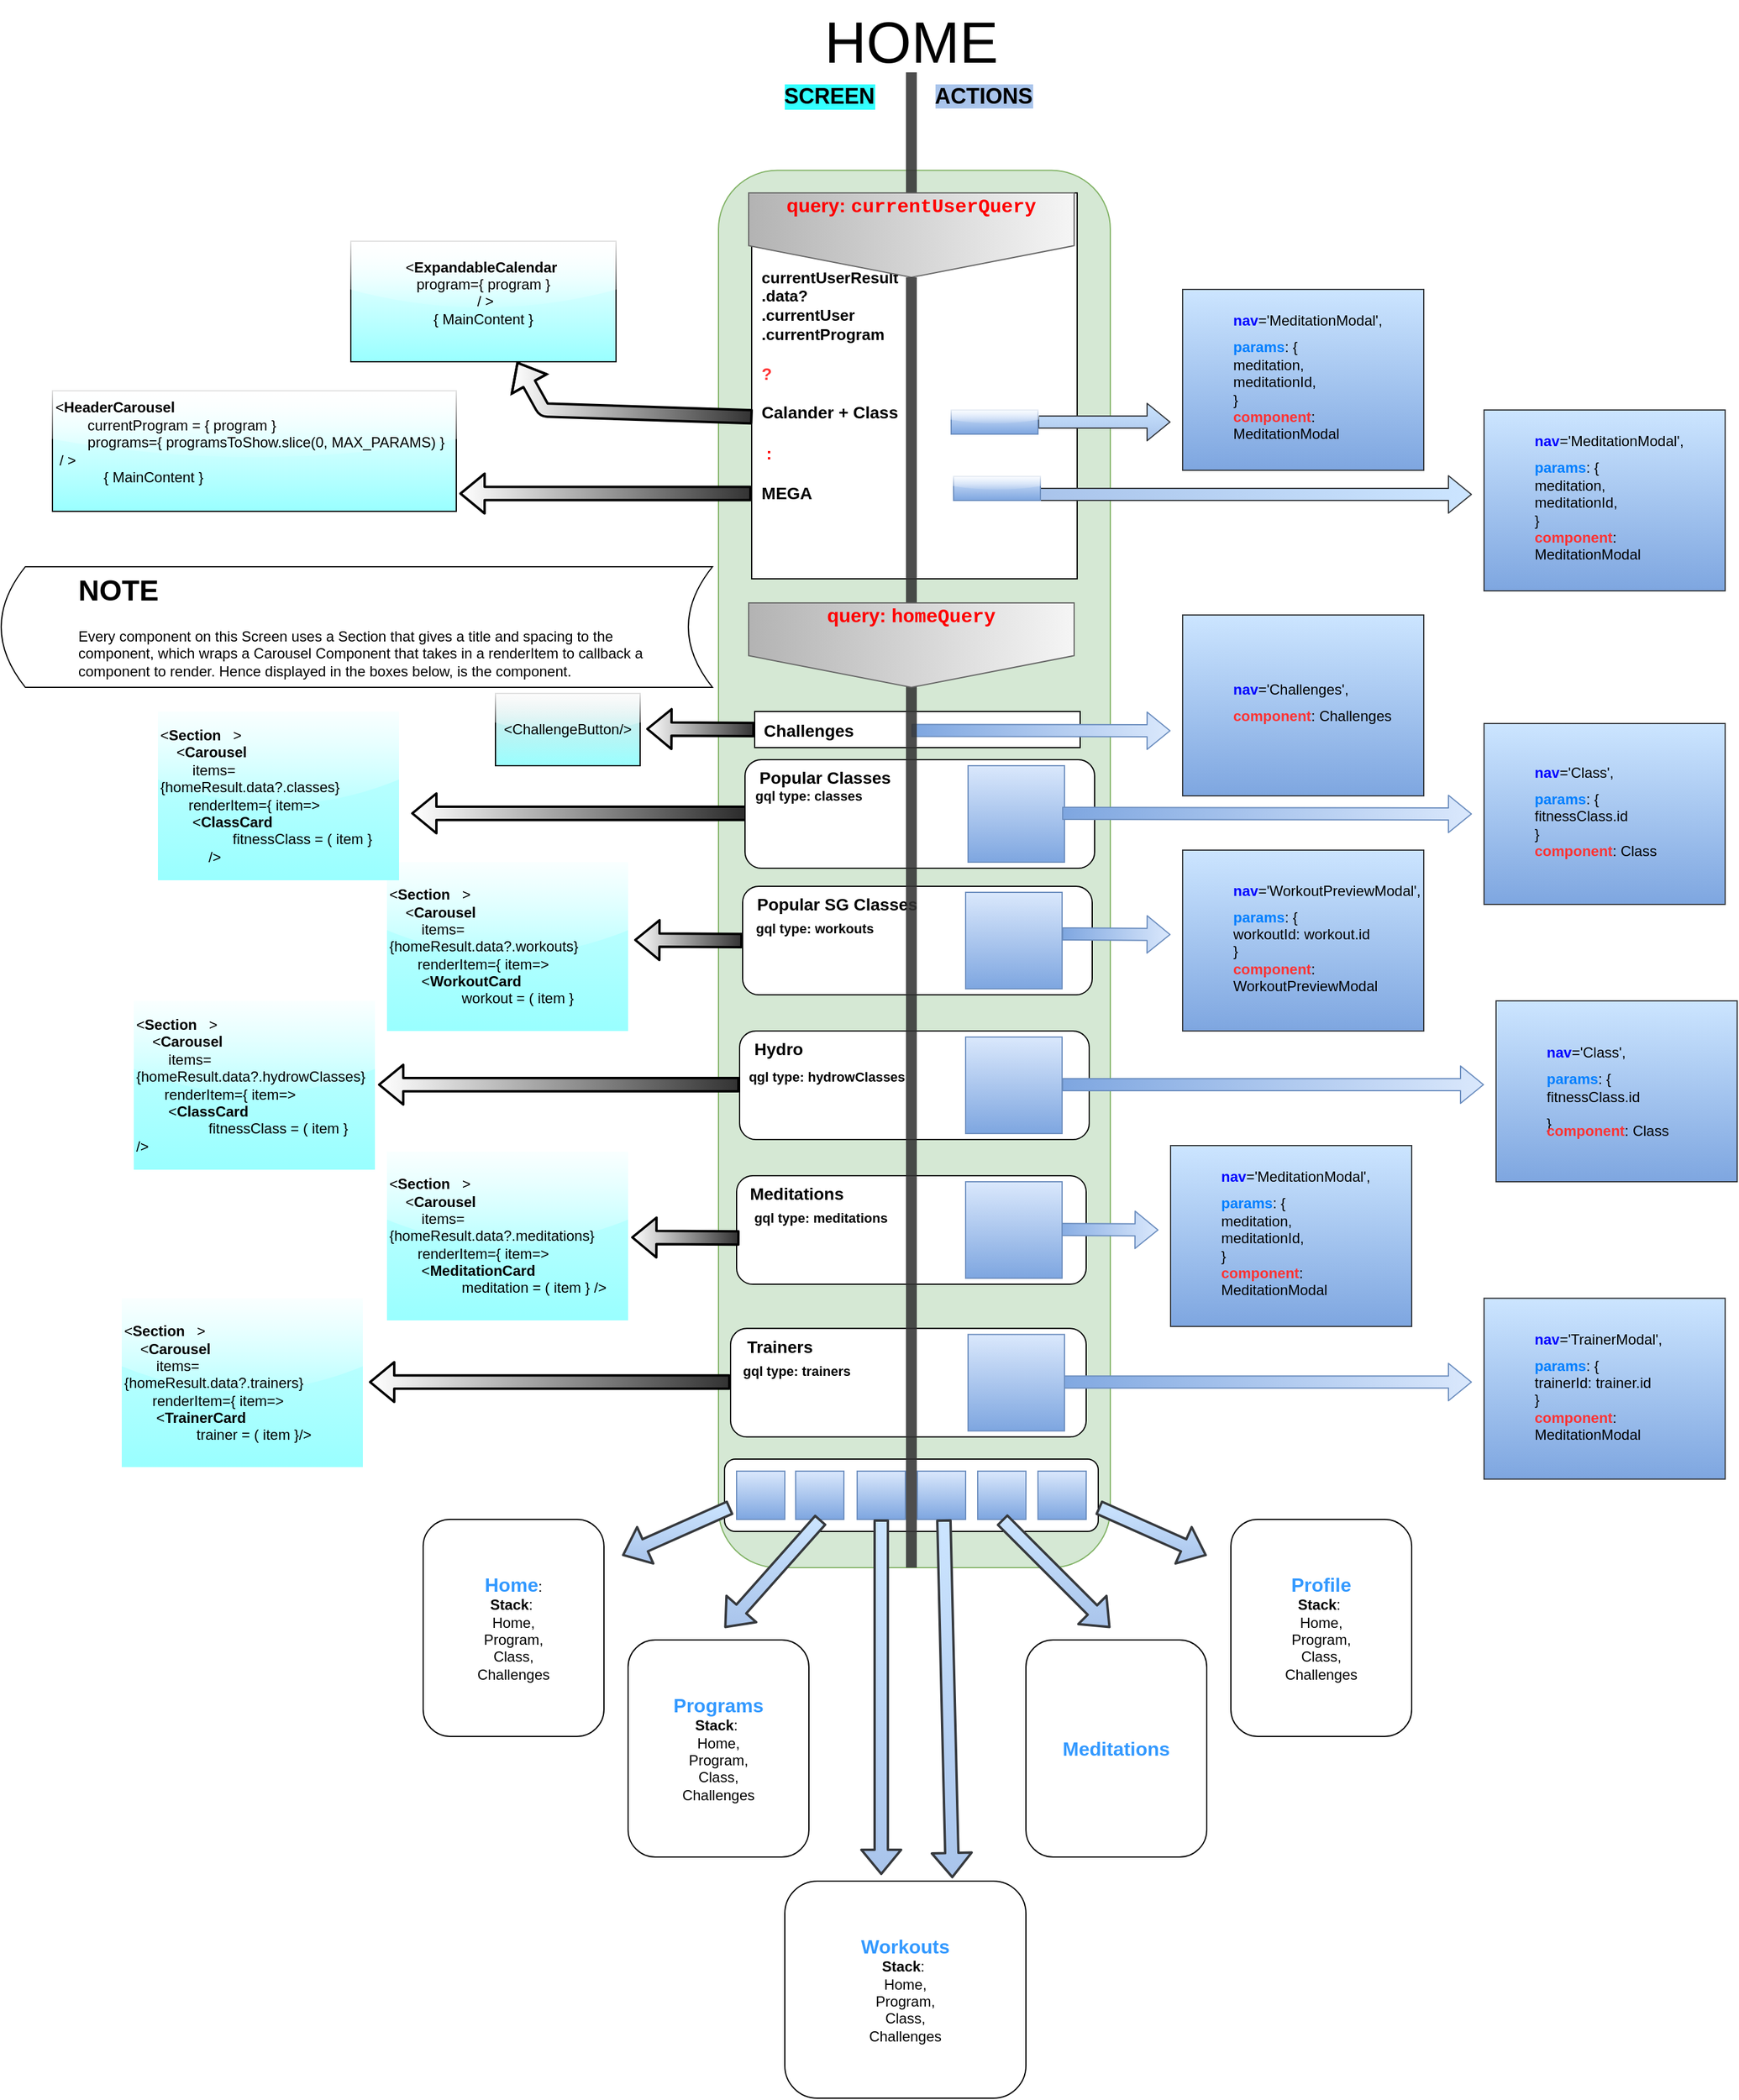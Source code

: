 <mxfile version="14.2.7" type="github">
  <diagram name="Home" id="efa7a0a1-bf9b-a30e-e6df-94a7791c09e9">
    <mxGraphModel dx="846" dy="2104" grid="1" gridSize="10" guides="1" tooltips="1" connect="1" arrows="1" fold="1" page="1" pageScale="1" pageWidth="826" pageHeight="1169" background="#ffffff" math="0" shadow="0">
      <root>
        <mxCell id="0" />
        <mxCell id="1" parent="0" />
        <mxCell id="q_NAWSHO8Kiw4g9SQnGk-114" value="" style="rounded=1;whiteSpace=wrap;html=1;rotation=90;fillColor=#d5e8d4;strokeColor=#82b366;" vertex="1" parent="1">
          <mxGeometry x="678.13" y="-461.87" width="1158.75" height="325" as="geometry" />
        </mxCell>
        <mxCell id="q_NAWSHO8Kiw4g9SQnGk-117" value="" style="rounded=0;whiteSpace=wrap;html=1;" vertex="1" parent="1">
          <mxGeometry x="1125" y="-430" width="270" height="30" as="geometry" />
        </mxCell>
        <mxCell id="q_NAWSHO8Kiw4g9SQnGk-118" value="" style="rounded=1;whiteSpace=wrap;html=1;" vertex="1" parent="1">
          <mxGeometry x="1115" y="-285" width="290" height="90" as="geometry" />
        </mxCell>
        <mxCell id="q_NAWSHO8Kiw4g9SQnGk-119" value="" style="rounded=1;whiteSpace=wrap;html=1;" vertex="1" parent="1">
          <mxGeometry x="1302" y="-570" width="80" height="30" as="geometry" />
        </mxCell>
        <mxCell id="q_NAWSHO8Kiw4g9SQnGk-120" value="" style="rounded=1;whiteSpace=wrap;html=1;" vertex="1" parent="1">
          <mxGeometry x="1112.5" y="-165" width="290" height="90" as="geometry" />
        </mxCell>
        <mxCell id="q_NAWSHO8Kiw4g9SQnGk-121" value="" style="whiteSpace=wrap;html=1;aspect=fixed;gradientColor=#7ea6e0;fillColor=#dae8fc;strokeColor=#6c8ebf;" vertex="1" parent="1">
          <mxGeometry x="1300" y="-280" width="80" height="80" as="geometry" />
        </mxCell>
        <mxCell id="q_NAWSHO8Kiw4g9SQnGk-122" value="" style="whiteSpace=wrap;html=1;aspect=fixed;gradientColor=#7ea6e0;fillColor=#dae8fc;strokeColor=#6c8ebf;" vertex="1" parent="1">
          <mxGeometry x="1300" y="-160" width="80" height="80" as="geometry" />
        </mxCell>
        <mxCell id="q_NAWSHO8Kiw4g9SQnGk-123" value="" style="shape=flexArrow;endArrow=classic;html=1;gradientColor=#7ea6e0;fillColor=#dae8fc;strokeColor=#6c8ebf;gradientDirection=west;" edge="1" parent="1">
          <mxGeometry width="50" height="50" relative="1" as="geometry">
            <mxPoint x="1380" y="-245.5" as="sourcePoint" />
            <mxPoint x="1470" y="-245" as="targetPoint" />
          </mxGeometry>
        </mxCell>
        <mxCell id="q_NAWSHO8Kiw4g9SQnGk-124" value="" style="shape=flexArrow;endArrow=classic;html=1;gradientColor=#7ea6e0;fillColor=#dae8fc;strokeColor=#6c8ebf;gradientDirection=west;" edge="1" parent="1">
          <mxGeometry width="50" height="50" relative="1" as="geometry">
            <mxPoint x="1380" y="-120.5" as="sourcePoint" />
            <mxPoint x="1730" y="-120.5" as="targetPoint" />
          </mxGeometry>
        </mxCell>
        <mxCell id="q_NAWSHO8Kiw4g9SQnGk-127" value="&lt;font style=&quot;font-size: 48px&quot;&gt;HOME&lt;/font&gt;" style="text;html=1;strokeColor=none;fillColor=none;align=center;verticalAlign=middle;whiteSpace=wrap;rounded=0;" vertex="1" parent="1">
          <mxGeometry x="1175" y="-1020" width="160" height="70" as="geometry" />
        </mxCell>
        <mxCell id="q_NAWSHO8Kiw4g9SQnGk-131" value="&lt;b&gt;&lt;font style=&quot;font-size: 18px ; background-color: rgb(169 , 196 , 235)&quot;&gt;ACTIONS&lt;/font&gt;&lt;/b&gt;" style="text;html=1;strokeColor=none;fillColor=none;align=center;verticalAlign=middle;whiteSpace=wrap;rounded=0;" vertex="1" parent="1">
          <mxGeometry x="1280" y="-960" width="70" height="40" as="geometry" />
        </mxCell>
        <mxCell id="q_NAWSHO8Kiw4g9SQnGk-132" value="&lt;b&gt;&lt;font style=&quot;font-size: 18px&quot;&gt;SCREEN&lt;/font&gt;&lt;/b&gt;" style="text;html=1;strokeColor=none;fillColor=none;align=center;verticalAlign=middle;whiteSpace=wrap;rounded=0;labelBackgroundColor=#33FFFF;" vertex="1" parent="1">
          <mxGeometry x="1157" y="-960" width="60" height="40" as="geometry" />
        </mxCell>
        <mxCell id="q_NAWSHO8Kiw4g9SQnGk-142" value="" style="shape=flexArrow;endArrow=classic;html=1;gradientColor=#7ea6e0;fillColor=#dae8fc;strokeColor=#6c8ebf;gradientDirection=west;" edge="1" parent="1">
          <mxGeometry width="50" height="50" relative="1" as="geometry">
            <mxPoint x="1255" y="-414.25" as="sourcePoint" />
            <mxPoint x="1470" y="-414" as="targetPoint" />
          </mxGeometry>
        </mxCell>
        <mxCell id="q_NAWSHO8Kiw4g9SQnGk-144" value="" style="rounded=1;whiteSpace=wrap;html=1;" vertex="1" parent="1">
          <mxGeometry x="1105" y="81.64" width="295" height="90" as="geometry" />
        </mxCell>
        <mxCell id="q_NAWSHO8Kiw4g9SQnGk-146" value="" style="shape=flexArrow;endArrow=classic;html=1;gradientColor=#7ea6e0;fillColor=#dae8fc;strokeColor=#6c8ebf;gradientDirection=west;" edge="1" parent="1">
          <mxGeometry width="50" height="50" relative="1" as="geometry">
            <mxPoint x="1370" y="126.14" as="sourcePoint" />
            <mxPoint x="1720" y="126.14" as="targetPoint" />
          </mxGeometry>
        </mxCell>
        <mxCell id="q_NAWSHO8Kiw4g9SQnGk-147" value="&lt;blockquote style=&quot;margin: 0 0 0 40px ; border: none ; padding: 0px&quot;&gt;&lt;p style=&quot;line-height: 50%&quot;&gt;&lt;b&gt;&lt;font color=&quot;#0000ff&quot;&gt;nav&lt;/font&gt;&lt;/b&gt;=&#39;MeditationModal&#39;,&amp;nbsp;&lt;/p&gt;&lt;div&gt;&lt;b&gt;&lt;font color=&quot;#007fff&quot;&gt;params&lt;/font&gt;&lt;/b&gt;&lt;span&gt;: {&amp;nbsp;&lt;/span&gt;&lt;/div&gt;&lt;div&gt;&lt;span&gt;meditation,&lt;/span&gt;&lt;/div&gt;meditationId,&lt;br&gt;}&lt;br&gt;&lt;font color=&quot;#ff3333&quot;&gt;&lt;b&gt;component&lt;/b&gt;&lt;/font&gt;: MeditationModal&lt;/blockquote&gt;&lt;p&gt;&lt;/p&gt;" style="text;html=1;strokeColor=#36393d;fillColor=#cce5ff;align=left;verticalAlign=middle;whiteSpace=wrap;rounded=1;gradientColor=#7EA6E0;perimeterSpacing=1;labelPadding=7;arcSize=0;" vertex="1" parent="1">
          <mxGeometry x="1470" y="-70" width="200" height="150" as="geometry" />
        </mxCell>
        <mxCell id="q_NAWSHO8Kiw4g9SQnGk-148" value="" style="rounded=1;whiteSpace=wrap;html=1;" vertex="1" parent="1">
          <mxGeometry x="1110" y="-45" width="290" height="90" as="geometry" />
        </mxCell>
        <mxCell id="q_NAWSHO8Kiw4g9SQnGk-150" value="" style="shape=flexArrow;endArrow=classic;html=1;gradientColor=#7ea6e0;fillColor=#dae8fc;strokeColor=#6c8ebf;gradientDirection=west;" edge="1" parent="1">
          <mxGeometry width="50" height="50" relative="1" as="geometry">
            <mxPoint x="1370" y="-0.5" as="sourcePoint" />
            <mxPoint x="1460" as="targetPoint" />
          </mxGeometry>
        </mxCell>
        <mxCell id="q_NAWSHO8Kiw4g9SQnGk-152" value="&lt;font style=&quot;font-size: 14px&quot;&gt;&lt;b&gt;Challenges&lt;/b&gt;&lt;/font&gt;" style="text;html=1;strokeColor=none;fillColor=none;align=center;verticalAlign=middle;whiteSpace=wrap;rounded=0;" vertex="1" parent="1">
          <mxGeometry x="1150" y="-423.75" width="40" height="20" as="geometry" />
        </mxCell>
        <mxCell id="q_NAWSHO8Kiw4g9SQnGk-153" value="&lt;span style=&quot;font-size: 14px&quot;&gt;&lt;b&gt;Popular SG Classes&lt;/b&gt;&lt;/span&gt;" style="text;html=1;strokeColor=none;fillColor=none;align=left;verticalAlign=middle;whiteSpace=wrap;rounded=0;" vertex="1" parent="1">
          <mxGeometry x="1125" y="-290" width="155" height="40" as="geometry" />
        </mxCell>
        <mxCell id="q_NAWSHO8Kiw4g9SQnGk-154" value="&lt;font style=&quot;font-size: 14px&quot;&gt;&lt;b&gt;Hydro&lt;/b&gt;&lt;/font&gt;" style="text;html=1;strokeColor=none;fillColor=none;align=center;verticalAlign=middle;whiteSpace=wrap;rounded=0;" vertex="1" parent="1">
          <mxGeometry x="1125" y="-160" width="40" height="20" as="geometry" />
        </mxCell>
        <mxCell id="q_NAWSHO8Kiw4g9SQnGk-155" value="&lt;font style=&quot;font-size: 14px&quot;&gt;&lt;b&gt;Meditations&lt;/b&gt;&lt;/font&gt;" style="text;html=1;strokeColor=none;fillColor=none;align=center;verticalAlign=middle;whiteSpace=wrap;rounded=0;" vertex="1" parent="1">
          <mxGeometry x="1140" y="-40" width="40" height="20" as="geometry" />
        </mxCell>
        <mxCell id="q_NAWSHO8Kiw4g9SQnGk-156" value="" style="shape=flexArrow;endArrow=classic;html=1;strokeWidth=2;gradientColor=#ffffff;gradientDirection=west;fillColor=#1A1A1A;" edge="1" parent="1">
          <mxGeometry width="50" height="50" relative="1" as="geometry">
            <mxPoint x="1140" y="-345.5" as="sourcePoint" />
            <mxPoint x="840" y="-345.5" as="targetPoint" />
          </mxGeometry>
        </mxCell>
        <mxCell id="q_NAWSHO8Kiw4g9SQnGk-158" value="" style="shape=flexArrow;endArrow=classic;html=1;strokeWidth=2;gradientColor=#ffffff;gradientDirection=west;fillColor=#333333;" edge="1" parent="1">
          <mxGeometry width="50" height="50" relative="1" as="geometry">
            <mxPoint x="1115" y="-240" as="sourcePoint" />
            <mxPoint x="1025" y="-240.5" as="targetPoint" />
          </mxGeometry>
        </mxCell>
        <mxCell id="q_NAWSHO8Kiw4g9SQnGk-160" value="" style="shape=flexArrow;endArrow=classic;html=1;strokeWidth=2;gradientColor=#ffffff;gradientDirection=west;fillColor=#333333;" edge="1" parent="1">
          <mxGeometry width="50" height="50" relative="1" as="geometry">
            <mxPoint x="1112.5" y="-120.5" as="sourcePoint" />
            <mxPoint x="812.5" y="-120.5" as="targetPoint" />
          </mxGeometry>
        </mxCell>
        <mxCell id="q_NAWSHO8Kiw4g9SQnGk-163" value="" style="rounded=1;whiteSpace=wrap;html=1;" vertex="1" parent="1">
          <mxGeometry x="1100" y="190" width="310" height="60" as="geometry" />
        </mxCell>
        <mxCell id="q_NAWSHO8Kiw4g9SQnGk-164" value="" style="whiteSpace=wrap;html=1;aspect=fixed;gradientColor=#7ea6e0;fillColor=#dae8fc;strokeColor=#6c8ebf;" vertex="1" parent="1">
          <mxGeometry x="1110" y="200" width="40" height="40" as="geometry" />
        </mxCell>
        <mxCell id="q_NAWSHO8Kiw4g9SQnGk-165" value="" style="whiteSpace=wrap;html=1;aspect=fixed;gradientColor=#7ea6e0;fillColor=#dae8fc;strokeColor=#6c8ebf;" vertex="1" parent="1">
          <mxGeometry x="1159" y="200" width="40" height="40" as="geometry" />
        </mxCell>
        <mxCell id="q_NAWSHO8Kiw4g9SQnGk-166" value="" style="whiteSpace=wrap;html=1;aspect=fixed;gradientColor=#7ea6e0;fillColor=#dae8fc;strokeColor=#6c8ebf;" vertex="1" parent="1">
          <mxGeometry x="1210" y="200" width="40" height="40" as="geometry" />
        </mxCell>
        <mxCell id="q_NAWSHO8Kiw4g9SQnGk-167" value="" style="whiteSpace=wrap;html=1;aspect=fixed;gradientColor=#7ea6e0;fillColor=#dae8fc;strokeColor=#6c8ebf;" vertex="1" parent="1">
          <mxGeometry x="1260" y="200" width="40" height="40" as="geometry" />
        </mxCell>
        <mxCell id="q_NAWSHO8Kiw4g9SQnGk-168" value="" style="whiteSpace=wrap;html=1;aspect=fixed;gradientColor=#7ea6e0;fillColor=#dae8fc;strokeColor=#6c8ebf;" vertex="1" parent="1">
          <mxGeometry x="1310" y="200" width="40" height="40" as="geometry" />
        </mxCell>
        <mxCell id="q_NAWSHO8Kiw4g9SQnGk-169" value="" style="whiteSpace=wrap;html=1;aspect=fixed;gradientColor=#7ea6e0;fillColor=#dae8fc;strokeColor=#6c8ebf;" vertex="1" parent="1">
          <mxGeometry x="1360" y="200" width="40" height="40" as="geometry" />
        </mxCell>
        <mxCell id="q_NAWSHO8Kiw4g9SQnGk-171" value="&lt;b&gt;&lt;font color=&quot;#3399ff&quot; style=&quot;font-size: 16px&quot;&gt;Home&lt;/font&gt;&lt;/b&gt;:&lt;br&gt;&lt;b&gt;Stack&lt;/b&gt;:&amp;nbsp;&lt;br&gt;Home,&lt;br&gt;Program,&lt;br&gt;Class,&lt;br&gt;Challenges" style="rounded=1;whiteSpace=wrap;html=1;" vertex="1" parent="1">
          <mxGeometry x="850" y="240" width="150" height="180" as="geometry" />
        </mxCell>
        <mxCell id="q_NAWSHO8Kiw4g9SQnGk-172" value="&lt;b&gt;&lt;font color=&quot;#3399ff&quot; style=&quot;font-size: 16px&quot;&gt;Programs&lt;/font&gt;&lt;/b&gt;&lt;br&gt;&lt;b&gt;Stack&lt;/b&gt;:&amp;nbsp;&lt;br&gt;Home,&lt;br&gt;Program,&lt;br&gt;Class,&lt;br&gt;Challenges" style="rounded=1;whiteSpace=wrap;html=1;" vertex="1" parent="1">
          <mxGeometry x="1020" y="340" width="150" height="180" as="geometry" />
        </mxCell>
        <mxCell id="q_NAWSHO8Kiw4g9SQnGk-173" value="&lt;b&gt;&lt;font color=&quot;#3399ff&quot; style=&quot;font-size: 16px&quot;&gt;Workouts&lt;/font&gt;&lt;/b&gt;&lt;br&gt;&lt;b&gt;Stack&lt;/b&gt;:&amp;nbsp;&lt;br&gt;Home,&lt;br&gt;Program,&lt;br&gt;Class,&lt;br&gt;Challenges" style="rounded=1;whiteSpace=wrap;html=1;" vertex="1" parent="1">
          <mxGeometry x="1150" y="540" width="200" height="180" as="geometry" />
        </mxCell>
        <mxCell id="q_NAWSHO8Kiw4g9SQnGk-175" value="&lt;b&gt;&lt;font color=&quot;#3399ff&quot; style=&quot;font-size: 16px&quot;&gt;Meditations&lt;/font&gt;&lt;/b&gt;" style="rounded=1;whiteSpace=wrap;html=1;" vertex="1" parent="1">
          <mxGeometry x="1350" y="340" width="150" height="180" as="geometry" />
        </mxCell>
        <mxCell id="q_NAWSHO8Kiw4g9SQnGk-176" value="&lt;b&gt;&lt;font color=&quot;#3399ff&quot; style=&quot;font-size: 16px&quot;&gt;Profile&lt;/font&gt;&lt;/b&gt;&lt;br&gt;&lt;b&gt;Stack&lt;/b&gt;:&amp;nbsp;&lt;br&gt;Home,&lt;br&gt;Program,&lt;br&gt;Class,&lt;br&gt;Challenges" style="rounded=1;whiteSpace=wrap;html=1;" vertex="1" parent="1">
          <mxGeometry x="1520" y="240" width="150" height="180" as="geometry" />
        </mxCell>
        <mxCell id="q_NAWSHO8Kiw4g9SQnGk-178" value="" style="shape=flexArrow;endArrow=classic;html=1;strokeWidth=2;fillColor=#cce5ff;strokeColor=#36393d;gradientColor=#A9C4EB;" edge="1" parent="1">
          <mxGeometry width="50" height="50" relative="1" as="geometry">
            <mxPoint x="1105" y="230" as="sourcePoint" />
            <mxPoint x="1015" y="270" as="targetPoint" />
          </mxGeometry>
        </mxCell>
        <mxCell id="q_NAWSHO8Kiw4g9SQnGk-179" value="" style="shape=flexArrow;endArrow=classic;html=1;strokeWidth=2;fillColor=#cce5ff;strokeColor=#36393d;gradientColor=#A9C4EB;" edge="1" parent="1">
          <mxGeometry width="50" height="50" relative="1" as="geometry">
            <mxPoint x="1180" y="240" as="sourcePoint" />
            <mxPoint x="1100" y="330" as="targetPoint" />
          </mxGeometry>
        </mxCell>
        <mxCell id="q_NAWSHO8Kiw4g9SQnGk-180" value="" style="shape=flexArrow;endArrow=classic;html=1;strokeWidth=2;fillColor=#cce5ff;strokeColor=#36393d;gradientColor=#A9C4EB;" edge="1" parent="1">
          <mxGeometry width="50" height="50" relative="1" as="geometry">
            <mxPoint x="1330" y="240" as="sourcePoint" />
            <mxPoint x="1420" y="330" as="targetPoint" />
          </mxGeometry>
        </mxCell>
        <mxCell id="q_NAWSHO8Kiw4g9SQnGk-181" value="" style="shape=flexArrow;endArrow=classic;html=1;strokeWidth=2;fillColor=#cce5ff;strokeColor=#36393d;gradientColor=#A9C4EB;" edge="1" parent="1">
          <mxGeometry width="50" height="50" relative="1" as="geometry">
            <mxPoint x="1230" y="240" as="sourcePoint" />
            <mxPoint x="1230" y="535" as="targetPoint" />
          </mxGeometry>
        </mxCell>
        <mxCell id="q_NAWSHO8Kiw4g9SQnGk-182" value="" style="shape=flexArrow;endArrow=classic;html=1;strokeWidth=2;entryX=0.695;entryY=-0.013;entryDx=0;entryDy=0;entryPerimeter=0;fillColor=#cce5ff;strokeColor=#36393d;gradientColor=#A9C4EB;" edge="1" parent="1" target="q_NAWSHO8Kiw4g9SQnGk-173">
          <mxGeometry width="50" height="50" relative="1" as="geometry">
            <mxPoint x="1281.95" y="240" as="sourcePoint" />
            <mxPoint x="1344" y="540" as="targetPoint" />
          </mxGeometry>
        </mxCell>
        <mxCell id="q_NAWSHO8Kiw4g9SQnGk-183" value="" style="shape=flexArrow;endArrow=classic;html=1;strokeWidth=2;fillColor=#cce5ff;strokeColor=#36393d;gradientColor=#A9C4EB;" edge="1" parent="1">
          <mxGeometry width="50" height="50" relative="1" as="geometry">
            <mxPoint x="1410" y="230" as="sourcePoint" />
            <mxPoint x="1500" y="270" as="targetPoint" />
          </mxGeometry>
        </mxCell>
        <mxCell id="q_NAWSHO8Kiw4g9SQnGk-187" value="&lt;font style=&quot;font-size: 14px&quot;&gt;&lt;b&gt;Trainers&lt;/b&gt;&lt;/font&gt;" style="text;html=1;strokeColor=none;fillColor=none;align=center;verticalAlign=middle;whiteSpace=wrap;rounded=0;" vertex="1" parent="1">
          <mxGeometry x="1125.5" y="86.64" width="40" height="20" as="geometry" />
        </mxCell>
        <mxCell id="q_NAWSHO8Kiw4g9SQnGk-191" value="" style="shape=flexArrow;endArrow=classic;html=1;strokeWidth=2;gradientColor=#ffffff;gradientDirection=west;fillColor=#333333;" edge="1" parent="1">
          <mxGeometry width="50" height="50" relative="1" as="geometry">
            <mxPoint x="1105" y="126.14" as="sourcePoint" />
            <mxPoint x="805" y="126.14" as="targetPoint" />
          </mxGeometry>
        </mxCell>
        <mxCell id="q_NAWSHO8Kiw4g9SQnGk-194" value="" style="shape=flexArrow;endArrow=classic;html=1;strokeWidth=2;gradientColor=#ffffff;fillColor=#333333;gradientDirection=west;" edge="1" parent="1">
          <mxGeometry width="50" height="50" relative="1" as="geometry">
            <mxPoint x="1112.5" y="6.64" as="sourcePoint" />
            <mxPoint x="1022.5" y="6.14" as="targetPoint" />
          </mxGeometry>
        </mxCell>
        <mxCell id="q_NAWSHO8Kiw4g9SQnGk-195" value="&amp;lt;&lt;b&gt;Section&lt;/b&gt;&amp;nbsp; &amp;nbsp;&amp;gt;&lt;br&gt;&amp;nbsp; &amp;nbsp; &amp;lt;&lt;b&gt;Carousel&lt;/b&gt;&amp;nbsp;&lt;br&gt;&amp;nbsp; &amp;nbsp; &amp;nbsp; &amp;nbsp; items=&amp;nbsp; &amp;nbsp; &amp;nbsp; {homeResult.data?.meditations}&lt;br&gt;&amp;nbsp; &amp;nbsp; &amp;nbsp; &amp;nbsp;renderItem={ item=&amp;gt;&lt;br&gt;&amp;nbsp; &amp;nbsp; &amp;nbsp; &amp;nbsp; &amp;lt;&lt;b&gt;MeditationCard &lt;/b&gt;&lt;br&gt;&amp;nbsp; &amp;nbsp; &amp;nbsp; &amp;nbsp; &amp;nbsp; &amp;nbsp; &amp;nbsp; &amp;nbsp; &amp;nbsp; meditation = ( item } /&amp;gt;" style="rounded=0;whiteSpace=wrap;html=1;align=left;glass=1;strokeColor=none;gradientColor=#99FFFF;fillColor=#CCFFFF;perimeterSpacing=4;" vertex="1" parent="1">
          <mxGeometry x="820" y="-65" width="200" height="140" as="geometry" />
        </mxCell>
        <mxCell id="q_NAWSHO8Kiw4g9SQnGk-198" value="&lt;font size=&quot;1&quot;&gt;&lt;b style=&quot;font-size: 11px&quot;&gt;gql type: meditations&lt;/b&gt;&lt;/font&gt;" style="text;html=1;strokeColor=none;fillColor=none;align=center;verticalAlign=middle;whiteSpace=wrap;rounded=0;" vertex="1" parent="1">
          <mxGeometry x="1100" y="-20" width="160" height="20" as="geometry" />
        </mxCell>
        <mxCell id="q_NAWSHO8Kiw4g9SQnGk-200" value="&amp;lt;ChallengeButton/&amp;gt;" style="rounded=0;whiteSpace=wrap;html=1;glass=1;strokeColor=#000000;fillColor=#E6E6E6;gradientColor=#99FFFF;" vertex="1" parent="1">
          <mxGeometry x="910" y="-445" width="120" height="60" as="geometry" />
        </mxCell>
        <mxCell id="q_NAWSHO8Kiw4g9SQnGk-201" value="&amp;lt;&lt;b&gt;Section&lt;/b&gt;&amp;nbsp; &amp;nbsp;&amp;gt;&lt;br&gt;&amp;nbsp; &amp;nbsp; &amp;lt;&lt;b&gt;Carousel&lt;/b&gt;&amp;nbsp;&lt;br&gt;&amp;nbsp; &amp;nbsp; &amp;nbsp; &amp;nbsp; items=&amp;nbsp; &amp;nbsp; &amp;nbsp; {homeResult.data?.workouts}&lt;br&gt;&amp;nbsp; &amp;nbsp; &amp;nbsp; &amp;nbsp;renderItem={ item=&amp;gt;&lt;br&gt;&amp;nbsp; &amp;nbsp; &amp;nbsp; &amp;nbsp; &amp;lt;&lt;b&gt;WorkoutCard &lt;/b&gt;&lt;br&gt;&amp;nbsp; &amp;nbsp; &amp;nbsp; &amp;nbsp; &amp;nbsp; &amp;nbsp; &amp;nbsp; &amp;nbsp; &amp;nbsp; workout = ( item }" style="rounded=0;whiteSpace=wrap;html=1;align=left;glass=1;strokeColor=none;gradientColor=#99FFFF;fillColor=#CCFFFF;perimeterSpacing=4;" vertex="1" parent="1">
          <mxGeometry x="820" y="-305" width="200" height="140" as="geometry" />
        </mxCell>
        <mxCell id="q_NAWSHO8Kiw4g9SQnGk-202" value="&amp;lt;&lt;b&gt;Section&lt;/b&gt;&amp;nbsp; &amp;nbsp;&amp;gt;&lt;br&gt;&amp;nbsp; &amp;nbsp; &amp;lt;&lt;b&gt;Carousel&lt;/b&gt;&amp;nbsp;&lt;br&gt;&amp;nbsp; &amp;nbsp; &amp;nbsp; &amp;nbsp; items=&amp;nbsp; &amp;nbsp; &amp;nbsp; {homeResult.data?.hydrowClasses}&lt;br&gt;&amp;nbsp; &amp;nbsp; &amp;nbsp; &amp;nbsp;renderItem={ item=&amp;gt;&lt;br&gt;&amp;nbsp; &amp;nbsp; &amp;nbsp; &amp;nbsp; &amp;lt;&lt;b&gt;ClassCard&lt;/b&gt;&lt;br&gt;&amp;nbsp; &amp;nbsp; &amp;nbsp; &amp;nbsp; &amp;nbsp; &amp;nbsp; &amp;nbsp; &amp;nbsp; &amp;nbsp; fitnessClass = ( item } &lt;br&gt;/&amp;gt;" style="rounded=0;whiteSpace=wrap;html=1;align=left;glass=1;strokeColor=none;gradientColor=#99FFFF;fillColor=#CCFFFF;perimeterSpacing=4;" vertex="1" parent="1">
          <mxGeometry x="610" y="-190" width="200" height="140" as="geometry" />
        </mxCell>
        <mxCell id="q_NAWSHO8Kiw4g9SQnGk-203" value="&lt;font size=&quot;1&quot;&gt;&lt;b style=&quot;font-size: 11px&quot;&gt;gql type:&amp;nbsp;&lt;/b&gt;&lt;/font&gt;&lt;span style=&quot;font-size: 11px&quot;&gt;&lt;b&gt;workouts&lt;/b&gt;&lt;/span&gt;" style="text;html=1;strokeColor=none;fillColor=none;align=center;verticalAlign=middle;whiteSpace=wrap;rounded=0;" vertex="1" parent="1">
          <mxGeometry x="1095" y="-260" width="160" height="20" as="geometry" />
        </mxCell>
        <mxCell id="q_NAWSHO8Kiw4g9SQnGk-204" value="&amp;lt;&lt;b&gt;Section&lt;/b&gt;&amp;nbsp; &amp;nbsp;&amp;gt;&lt;br&gt;&amp;nbsp; &amp;nbsp; &amp;lt;&lt;b&gt;Carousel&lt;/b&gt;&amp;nbsp;&lt;br&gt;&amp;nbsp; &amp;nbsp; &amp;nbsp; &amp;nbsp; items=&amp;nbsp; &amp;nbsp; &amp;nbsp; {homeResult.data?.trainers}&lt;br&gt;&amp;nbsp; &amp;nbsp; &amp;nbsp; &amp;nbsp;renderItem={ item=&amp;gt;&lt;br&gt;&amp;nbsp; &amp;nbsp; &amp;nbsp; &amp;nbsp; &amp;lt;&lt;b&gt;TrainerCard&lt;/b&gt;&lt;br&gt;&amp;nbsp; &amp;nbsp; &amp;nbsp; &amp;nbsp; &amp;nbsp; &amp;nbsp; &amp;nbsp; &amp;nbsp; &amp;nbsp; trainer = ( item }/&amp;gt;" style="rounded=0;whiteSpace=wrap;html=1;align=left;glass=1;strokeColor=none;gradientColor=#99FFFF;fillColor=#CCFFFF;perimeterSpacing=4;" vertex="1" parent="1">
          <mxGeometry x="600" y="56.64" width="200" height="140" as="geometry" />
        </mxCell>
        <mxCell id="q_NAWSHO8Kiw4g9SQnGk-209" value="" style="rounded=1;whiteSpace=wrap;html=1;" vertex="1" parent="1">
          <mxGeometry x="1117" y="-390" width="290" height="90" as="geometry" />
        </mxCell>
        <mxCell id="q_NAWSHO8Kiw4g9SQnGk-210" value="" style="whiteSpace=wrap;html=1;aspect=fixed;gradientColor=#7ea6e0;fillColor=#dae8fc;strokeColor=#6c8ebf;" vertex="1" parent="1">
          <mxGeometry x="1302" y="-385" width="80" height="80" as="geometry" />
        </mxCell>
        <mxCell id="q_NAWSHO8Kiw4g9SQnGk-211" value="" style="shape=flexArrow;endArrow=classic;html=1;gradientColor=#7ea6e0;fillColor=#dae8fc;strokeColor=#6c8ebf;gradientDirection=west;" edge="1" parent="1">
          <mxGeometry width="50" height="50" relative="1" as="geometry">
            <mxPoint x="1380" y="-345.5" as="sourcePoint" />
            <mxPoint x="1720" y="-345" as="targetPoint" />
          </mxGeometry>
        </mxCell>
        <mxCell id="q_NAWSHO8Kiw4g9SQnGk-213" value="&lt;span style=&quot;font-size: 14px&quot;&gt;&lt;b&gt;Popular Classes&lt;/b&gt;&lt;/span&gt;" style="text;html=1;strokeColor=none;fillColor=none;align=left;verticalAlign=middle;whiteSpace=wrap;rounded=0;" vertex="1" parent="1">
          <mxGeometry x="1127" y="-395" width="120" height="40" as="geometry" />
        </mxCell>
        <mxCell id="q_NAWSHO8Kiw4g9SQnGk-214" value="" style="shape=flexArrow;endArrow=classic;html=1;strokeWidth=2;gradientColor=#ffffff;gradientDirection=west;fillColor=#333333;" edge="1" parent="1">
          <mxGeometry width="50" height="50" relative="1" as="geometry">
            <mxPoint x="1125" y="-415" as="sourcePoint" />
            <mxPoint x="1035" y="-415.5" as="targetPoint" />
          </mxGeometry>
        </mxCell>
        <mxCell id="q_NAWSHO8Kiw4g9SQnGk-215" value="&amp;lt;&lt;b&gt;Section&lt;/b&gt;&amp;nbsp; &amp;nbsp;&amp;gt;&lt;br&gt;&amp;nbsp; &amp;nbsp; &amp;lt;&lt;b&gt;Carousel&lt;/b&gt;&amp;nbsp;&lt;br&gt;&amp;nbsp; &amp;nbsp; &amp;nbsp; &amp;nbsp; items=&amp;nbsp; &amp;nbsp; &amp;nbsp; {homeResult.data?.classes}&lt;br&gt;&amp;nbsp; &amp;nbsp; &amp;nbsp; &amp;nbsp;renderItem={ item=&amp;gt;&lt;br&gt;&amp;nbsp; &amp;nbsp; &amp;nbsp; &amp;nbsp; &amp;lt;&lt;b&gt;ClassCard&lt;/b&gt;&lt;br&gt;&amp;nbsp; &amp;nbsp; &amp;nbsp; &amp;nbsp; &amp;nbsp; &amp;nbsp; &amp;nbsp; &amp;nbsp; &amp;nbsp; fitnessClass = ( item }&lt;br&gt;&amp;nbsp; &amp;nbsp; &amp;nbsp; &amp;nbsp; &amp;nbsp; &amp;nbsp; /&amp;gt;" style="rounded=0;whiteSpace=wrap;html=1;align=left;glass=1;strokeColor=none;gradientColor=#99FFFF;fillColor=#CCFFFF;perimeterSpacing=4;" vertex="1" parent="1">
          <mxGeometry x="630" y="-430" width="200" height="140" as="geometry" />
        </mxCell>
        <mxCell id="q_NAWSHO8Kiw4g9SQnGk-216" value="&lt;font size=&quot;1&quot;&gt;&lt;b style=&quot;font-size: 11px&quot;&gt;gql type: classes&lt;/b&gt;&lt;/font&gt;" style="text;html=1;strokeColor=none;fillColor=none;align=center;verticalAlign=middle;whiteSpace=wrap;rounded=0;" vertex="1" parent="1">
          <mxGeometry x="1090" y="-370" width="160" height="20" as="geometry" />
        </mxCell>
        <mxCell id="q_NAWSHO8Kiw4g9SQnGk-116" value="" style="rounded=0;whiteSpace=wrap;html=1;" vertex="1" parent="1">
          <mxGeometry x="1122.51" y="-860" width="270" height="320" as="geometry" />
        </mxCell>
        <mxCell id="q_NAWSHO8Kiw4g9SQnGk-140" value="&lt;div style=&quot;text-align: left ; font-size: 13px&quot;&gt;&lt;b&gt;&lt;font style=&quot;font-size: 13px&quot;&gt;currentUserResult&lt;/font&gt;&lt;/b&gt;&lt;/div&gt;&lt;font style=&quot;font-size: 13px&quot;&gt;&lt;div style=&quot;text-align: left&quot;&gt;&lt;b&gt;&lt;font style=&quot;font-size: 13px&quot;&gt;.data?&lt;/font&gt;&lt;/b&gt;&lt;/div&gt;&lt;font style=&quot;font-size: 13px&quot;&gt;&lt;div style=&quot;text-align: left&quot;&gt;&lt;b&gt;&lt;font style=&quot;font-size: 13px&quot;&gt;.currentUser&lt;/font&gt;&lt;/b&gt;&lt;/div&gt;&lt;font style=&quot;font-size: 13px&quot;&gt;&lt;div style=&quot;text-align: left&quot;&gt;&lt;b&gt;&lt;font style=&quot;font-size: 13px&quot;&gt;.currentProgram&lt;/font&gt;&lt;/b&gt;&lt;/div&gt;&lt;div style=&quot;text-align: left&quot;&gt;&lt;span style=&quot;font-size: 14px&quot;&gt;&lt;br&gt;&lt;/span&gt;&lt;/div&gt;&lt;font color=&quot;#ff3333&quot; style=&quot;font-weight: bold ; font-size: 14px&quot;&gt;&lt;div style=&quot;text-align: left&quot;&gt;&lt;span&gt;?&lt;/span&gt;&lt;/div&gt;&lt;/font&gt;&lt;div style=&quot;text-align: left&quot;&gt;&lt;br&gt;&lt;/div&gt;&lt;span style=&quot;font-weight: bold ; font-size: 14px&quot;&gt;&lt;div style=&quot;text-align: left&quot;&gt;&lt;span&gt;Calander + Class&lt;/span&gt;&lt;/div&gt;&lt;div style=&quot;text-align: left&quot;&gt;&lt;span&gt;&lt;br&gt;&lt;/span&gt;&lt;/div&gt;&lt;/span&gt;&lt;font style=&quot;font-weight: bold ; font-size: 14px&quot; color=&quot;#ff0000&quot;&gt;&lt;div style=&quot;text-align: left&quot;&gt;&lt;span&gt;&amp;nbsp;:&lt;/span&gt;&lt;/div&gt;&lt;div style=&quot;text-align: left&quot;&gt;&lt;span&gt;&lt;br&gt;&lt;/span&gt;&lt;/div&gt;&lt;/font&gt;&lt;/font&gt;&lt;font style=&quot;font-size: 14px&quot;&gt;&lt;div style=&quot;text-align: left&quot;&gt;&lt;b&gt;MEGA&lt;/b&gt;&lt;/div&gt;&lt;/font&gt;&lt;/font&gt;&lt;/font&gt;" style="text;html=1;strokeColor=none;fillColor=none;align=center;verticalAlign=middle;whiteSpace=wrap;rounded=0;" vertex="1" parent="1">
          <mxGeometry x="1125.5" y="-804.07" width="123" height="208.13" as="geometry" />
        </mxCell>
        <mxCell id="q_NAWSHO8Kiw4g9SQnGk-136" value="" style="shape=flexArrow;endArrow=classic;html=1;strokeWidth=2;gradientColor=#ffffff;gradientDirection=west;fillColor=#333333;" edge="1" parent="1">
          <mxGeometry width="50" height="50" relative="1" as="geometry">
            <mxPoint x="1122.51" y="-610.69" as="sourcePoint" />
            <mxPoint x="880" y="-610.69" as="targetPoint" />
          </mxGeometry>
        </mxCell>
        <mxCell id="q_NAWSHO8Kiw4g9SQnGk-222" value="" style="shape=flexArrow;endArrow=classic;html=1;strokeWidth=2;gradientColor=#ffffff;fillColor=#333333;gradientDirection=west;exitX=0.003;exitY=0.58;exitDx=0;exitDy=0;exitPerimeter=0;" edge="1" parent="1" source="q_NAWSHO8Kiw4g9SQnGk-116" target="q_NAWSHO8Kiw4g9SQnGk-223">
          <mxGeometry width="50" height="50" relative="1" as="geometry">
            <mxPoint x="1120" y="-660" as="sourcePoint" />
            <mxPoint x="1020" y="-660" as="targetPoint" />
            <Array as="points">
              <mxPoint x="950" y="-680" />
            </Array>
          </mxGeometry>
        </mxCell>
        <mxCell id="q_NAWSHO8Kiw4g9SQnGk-223" value="&lt;span style=&quot;text-align: left&quot;&gt;&amp;lt;&lt;/span&gt;&lt;b style=&quot;text-align: left&quot;&gt;ExpandableCalendar&lt;/b&gt;&lt;span style=&quot;text-align: left&quot;&gt;&amp;nbsp;&lt;br&gt;program={ program }&lt;br&gt;&amp;nbsp;/ &amp;gt;&lt;br&gt;&lt;/span&gt;{ MainContent }&lt;br style=&quot;text-align: left&quot;&gt;&lt;span style=&quot;text-align: left&quot;&gt;&amp;nbsp;&amp;nbsp;&lt;/span&gt;" style="rounded=0;whiteSpace=wrap;html=1;glass=1;strokeColor=#000000;fillColor=#ffffff;gradientColor=#99FFFF;" vertex="1" parent="1">
          <mxGeometry x="790" y="-820" width="220" height="100" as="geometry" />
        </mxCell>
        <mxCell id="q_NAWSHO8Kiw4g9SQnGk-224" value="&lt;span&gt;&amp;lt;&lt;/span&gt;&lt;b&gt;HeaderCarousel&lt;/b&gt;&lt;span&gt;&amp;nbsp;&lt;br&gt;&amp;nbsp; &amp;nbsp; &amp;nbsp; &amp;nbsp; currentProgram = { program }&lt;br&gt;&amp;nbsp; &amp;nbsp; &amp;nbsp; &amp;nbsp; programs={ programsToShow.slice(0, MAX_PARAMS) }&lt;br&gt;&amp;nbsp;/ &amp;gt;&lt;br&gt;&lt;/span&gt;&lt;span&gt;&amp;nbsp; &amp;nbsp; &amp;nbsp; &amp;nbsp; &amp;nbsp; &amp;nbsp; { MainContent }&lt;/span&gt;&lt;br&gt;&lt;span&gt;&amp;nbsp;&amp;nbsp;&lt;/span&gt;" style="rounded=0;whiteSpace=wrap;html=1;glass=1;strokeColor=#000000;fillColor=#ffffff;gradientColor=#99FFFF;align=left;" vertex="1" parent="1">
          <mxGeometry x="542.5" y="-695.94" width="335" height="100" as="geometry" />
        </mxCell>
        <mxCell id="q_NAWSHO8Kiw4g9SQnGk-225" value="" style="group" vertex="1" connectable="0" parent="1">
          <mxGeometry x="1370" y="-670" width="560" height="140" as="geometry" />
        </mxCell>
        <mxCell id="q_NAWSHO8Kiw4g9SQnGk-125" value="" style="shape=flexArrow;endArrow=classic;html=1;fillColor=#cce5ff;strokeColor=#36393d;gradientColor=#A9C4EB;gradientDirection=west;" edge="1" parent="q_NAWSHO8Kiw4g9SQnGk-225">
          <mxGeometry width="50" height="50" relative="1" as="geometry">
            <mxPoint x="-10" y="60" as="sourcePoint" />
            <mxPoint x="350" y="60" as="targetPoint" />
          </mxGeometry>
        </mxCell>
        <mxCell id="q_NAWSHO8Kiw4g9SQnGk-226" value="" style="group" vertex="1" connectable="0" parent="q_NAWSHO8Kiw4g9SQnGk-225">
          <mxGeometry x="240" y="-60" width="320" height="200" as="geometry" />
        </mxCell>
        <mxCell id="q_NAWSHO8Kiw4g9SQnGk-227" value="" style="shape=flexArrow;endArrow=classic;html=1;fillColor=#cce5ff;strokeColor=#36393d;gradientColor=#A9C4EB;" edge="1" parent="q_NAWSHO8Kiw4g9SQnGk-226">
          <mxGeometry width="50" height="50" relative="1" as="geometry">
            <mxPoint x="-250" y="60" as="sourcePoint" />
            <mxPoint x="-140" y="60" as="targetPoint" />
          </mxGeometry>
        </mxCell>
        <mxCell id="q_NAWSHO8Kiw4g9SQnGk-244" value="&lt;blockquote style=&quot;margin: 0 0 0 40px ; border: none ; padding: 0px&quot;&gt;&lt;p style=&quot;line-height: 50%&quot;&gt;&lt;b&gt;&lt;font color=&quot;#0000ff&quot;&gt;nav&lt;/font&gt;&lt;/b&gt;=&#39;MeditationModal&#39;,&amp;nbsp;&lt;/p&gt;&lt;div&gt;&lt;b&gt;&lt;font color=&quot;#007fff&quot;&gt;params&lt;/font&gt;&lt;/b&gt;&lt;span&gt;: {&amp;nbsp;&lt;/span&gt;&lt;/div&gt;&lt;div&gt;&lt;span&gt;meditation,&lt;/span&gt;&lt;/div&gt;meditationId,&lt;br&gt;}&lt;br&gt;&lt;font color=&quot;#ff3333&quot;&gt;&lt;b&gt;component&lt;/b&gt;&lt;/font&gt;: MeditationModal&lt;/blockquote&gt;&lt;p&gt;&lt;/p&gt;" style="text;html=1;strokeColor=#36393d;fillColor=#cce5ff;align=left;verticalAlign=middle;whiteSpace=wrap;rounded=1;gradientColor=#7EA6E0;perimeterSpacing=1;labelPadding=7;arcSize=0;" vertex="1" parent="q_NAWSHO8Kiw4g9SQnGk-226">
          <mxGeometry x="120" y="50" width="200" height="150" as="geometry" />
        </mxCell>
        <mxCell id="q_NAWSHO8Kiw4g9SQnGk-134" value="" style="endArrow=none;html=1;strokeWidth=9;fillOpacity=87;strokeOpacity=87;strokeColor=#333333;" edge="1" parent="1" source="q_NAWSHO8Kiw4g9SQnGk-229">
          <mxGeometry width="50" height="50" relative="1" as="geometry">
            <mxPoint x="1255" y="280" as="sourcePoint" />
            <mxPoint x="1255" y="-960" as="targetPoint" />
          </mxGeometry>
        </mxCell>
        <mxCell id="q_NAWSHO8Kiw4g9SQnGk-229" value="&lt;p style=&quot;line-height: 90%&quot;&gt;&lt;font style=&quot;font-size: 16px&quot; color=&quot;#ff0000&quot;&gt;&lt;b&gt;query:&amp;nbsp;&lt;span style=&quot;font-family: &amp;#34;menlo&amp;#34; , &amp;#34;monaco&amp;#34; , &amp;#34;courier new&amp;#34; , monospace&quot;&gt;currentUserQuery&lt;/span&gt;&lt;/b&gt;&lt;/font&gt;&lt;/p&gt;&lt;p style=&quot;line-height: 90%&quot;&gt;&lt;font style=&quot;font-size: 16px&quot; color=&quot;#ff0000&quot;&gt;&lt;b&gt;&lt;span style=&quot;font-family: &amp;#34;menlo&amp;#34; , &amp;#34;monaco&amp;#34; , &amp;#34;courier new&amp;#34; , monospace&quot;&gt;&lt;br&gt;&lt;/span&gt;&lt;/b&gt;&lt;/font&gt;&lt;/p&gt;&lt;p style=&quot;line-height: 90%&quot;&gt;&lt;font style=&quot;font-size: 16px&quot; color=&quot;#cc00cc&quot;&gt;&lt;b&gt;&lt;span style=&quot;font-family: &amp;#34;menlo&amp;#34; , &amp;#34;monaco&amp;#34; , &amp;#34;courier new&amp;#34; , monospace&quot;&gt;&lt;br&gt;&lt;/span&gt;&lt;/b&gt;&lt;/font&gt;&lt;/p&gt;" style="shape=offPageConnector;whiteSpace=wrap;html=1;glass=1;strokeColor=#666666;gradientDirection=west;gradientColor=#b3b3b3;fillColor=#f5f5f5;" vertex="1" parent="1">
          <mxGeometry x="1120" y="-860" width="270" height="70" as="geometry" />
        </mxCell>
        <mxCell id="q_NAWSHO8Kiw4g9SQnGk-230" value="" style="endArrow=none;html=1;strokeWidth=9;entryX=0.5;entryY=1;entryDx=0;entryDy=0;fillOpacity=87;strokeOpacity=87;strokeColor=#333333;" edge="1" parent="1" target="q_NAWSHO8Kiw4g9SQnGk-229">
          <mxGeometry width="50" height="50" relative="1" as="geometry">
            <mxPoint x="1255" y="280" as="sourcePoint" />
            <mxPoint x="1255" y="-1080" as="targetPoint" />
          </mxGeometry>
        </mxCell>
        <mxCell id="q_NAWSHO8Kiw4g9SQnGk-232" value="" style="group" vertex="1" connectable="0" parent="1">
          <mxGeometry x="500" y="-550" width="590" height="100" as="geometry" />
        </mxCell>
        <mxCell id="q_NAWSHO8Kiw4g9SQnGk-189" value="" style="shape=dataStorage;whiteSpace=wrap;html=1;fixedSize=1;" vertex="1" parent="q_NAWSHO8Kiw4g9SQnGk-232">
          <mxGeometry width="590" height="100" as="geometry" />
        </mxCell>
        <mxCell id="q_NAWSHO8Kiw4g9SQnGk-190" value="&lt;h1&gt;NOTE&lt;/h1&gt;&lt;p&gt;Every component on this Screen uses a Section that gives a title and spacing to the component, which wraps a Carousel Component that takes in a renderItem to callback a component to render. Hence displayed in the boxes below, is the component.&lt;/p&gt;&lt;p&gt;&lt;br&gt;&lt;/p&gt;" style="text;html=1;strokeColor=none;fillColor=none;spacing=5;spacingTop=-20;whiteSpace=wrap;overflow=hidden;rounded=0;" vertex="1" parent="q_NAWSHO8Kiw4g9SQnGk-232">
          <mxGeometry x="59" width="486.75" height="100" as="geometry" />
        </mxCell>
        <mxCell id="q_NAWSHO8Kiw4g9SQnGk-233" value="&lt;p style=&quot;line-height: 90%&quot;&gt;&lt;font style=&quot;font-size: 16px&quot; color=&quot;#ff0000&quot;&gt;&lt;b&gt;query:&amp;nbsp;&lt;span style=&quot;font-family: &amp;#34;menlo&amp;#34; , &amp;#34;monaco&amp;#34; , &amp;#34;courier new&amp;#34; , monospace&quot;&gt;homeQuery&lt;/span&gt;&lt;/b&gt;&lt;/font&gt;&lt;/p&gt;&lt;p style=&quot;line-height: 90%&quot;&gt;&lt;font style=&quot;font-size: 16px&quot; color=&quot;#cc00cc&quot;&gt;&lt;b&gt;&lt;span style=&quot;font-family: &amp;#34;menlo&amp;#34; , &amp;#34;monaco&amp;#34; , &amp;#34;courier new&amp;#34; , monospace&quot;&gt;&lt;br&gt;&lt;/span&gt;&lt;/b&gt;&lt;/font&gt;&lt;/p&gt;&lt;p style=&quot;line-height: 90%&quot;&gt;&lt;font style=&quot;font-size: 16px&quot; color=&quot;#cc00cc&quot;&gt;&lt;b&gt;&lt;span style=&quot;font-family: &amp;#34;menlo&amp;#34; , &amp;#34;monaco&amp;#34; , &amp;#34;courier new&amp;#34; , monospace&quot;&gt;&lt;br&gt;&lt;/span&gt;&lt;/b&gt;&lt;/font&gt;&lt;/p&gt;" style="shape=offPageConnector;whiteSpace=wrap;html=1;glass=1;strokeColor=#666666;gradientDirection=west;gradientColor=#b3b3b3;fillColor=#f5f5f5;" vertex="1" parent="1">
          <mxGeometry x="1120" y="-520" width="270" height="70" as="geometry" />
        </mxCell>
        <mxCell id="q_NAWSHO8Kiw4g9SQnGk-235" value="" style="rounded=0;whiteSpace=wrap;html=1;glass=1;strokeColor=#6c8ebf;fillColor=#dae8fc;gradientColor=#7ea6e0;" vertex="1" parent="1">
          <mxGeometry x="1290" y="-625" width="72" height="20" as="geometry" />
        </mxCell>
        <mxCell id="q_NAWSHO8Kiw4g9SQnGk-236" value="" style="rounded=0;whiteSpace=wrap;html=1;glass=1;strokeColor=#6c8ebf;fillColor=#dae8fc;gradientColor=#7ea6e0;" vertex="1" parent="1">
          <mxGeometry x="1288" y="-680" width="72" height="20" as="geometry" />
        </mxCell>
        <mxCell id="q_NAWSHO8Kiw4g9SQnGk-237" value="&lt;font size=&quot;1&quot;&gt;&lt;b style=&quot;font-size: 11px&quot;&gt;qgl type:&amp;nbsp;&lt;/b&gt;&lt;/font&gt;&lt;span style=&quot;font-size: 11px&quot;&gt;&lt;b&gt;hydrowClasses&lt;/b&gt;&lt;/span&gt;" style="text;html=1;strokeColor=none;fillColor=none;align=center;verticalAlign=middle;whiteSpace=wrap;rounded=0;" vertex="1" parent="1">
          <mxGeometry x="1105" y="-136.87" width="160" height="20" as="geometry" />
        </mxCell>
        <mxCell id="q_NAWSHO8Kiw4g9SQnGk-238" value="&lt;font size=&quot;1&quot;&gt;&lt;b style=&quot;font-size: 11px&quot;&gt;gql type: trainers&lt;/b&gt;&lt;/font&gt;" style="text;html=1;strokeColor=none;fillColor=none;align=center;verticalAlign=middle;whiteSpace=wrap;rounded=0;" vertex="1" parent="1">
          <mxGeometry x="1080" y="106.64" width="160" height="20" as="geometry" />
        </mxCell>
        <mxCell id="q_NAWSHO8Kiw4g9SQnGk-239" value="&lt;blockquote style=&quot;margin: 0 0 0 40px ; border: none ; padding: 0px&quot;&gt;&lt;p style=&quot;line-height: 6px&quot;&gt;&lt;b&gt;&lt;font color=&quot;#0000ff&quot;&gt;nav&lt;/font&gt;&lt;/b&gt;=&#39;Class&#39;,&amp;nbsp;&lt;/p&gt;&lt;div&gt;&lt;b&gt;&lt;font color=&quot;#007fff&quot;&gt;params&lt;/font&gt;&lt;/b&gt;: {&amp;nbsp;&lt;/div&gt;&lt;div&gt;fitnessClass.id&lt;/div&gt;&lt;p style=&quot;line-height: 50%&quot;&gt;}&lt;br&gt;&lt;font color=&quot;#ff3333&quot;&gt;&lt;b&gt;component&lt;/b&gt;&lt;/font&gt;: Class&lt;br&gt;&lt;/p&gt;&lt;/blockquote&gt;&lt;p&gt;&lt;/p&gt;" style="text;html=1;strokeColor=#36393d;fillColor=#cce5ff;align=left;verticalAlign=middle;whiteSpace=wrap;rounded=1;gradientColor=#7EA6E0;perimeterSpacing=1;labelPadding=7;arcSize=0;" vertex="1" parent="1">
          <mxGeometry x="1740" y="-190" width="200" height="150" as="geometry" />
        </mxCell>
        <mxCell id="q_NAWSHO8Kiw4g9SQnGk-240" value="&lt;blockquote style=&quot;margin: 0 0 0 40px ; border: none ; padding: 0px&quot;&gt;&lt;p style=&quot;line-height: 50%&quot;&gt;&lt;b&gt;&lt;font color=&quot;#0000ff&quot;&gt;nav&lt;/font&gt;&lt;/b&gt;=&#39;TrainerModal&#39;,&amp;nbsp;&lt;/p&gt;&lt;div&gt;&lt;b&gt;&lt;font color=&quot;#007fff&quot;&gt;params&lt;/font&gt;&lt;/b&gt;&lt;span&gt;: {&amp;nbsp;&lt;/span&gt;&lt;/div&gt;&lt;div&gt;trainerId: trainer.id&lt;/div&gt;}&lt;br&gt;&lt;font color=&quot;#ff3333&quot;&gt;&lt;b&gt;component&lt;/b&gt;&lt;/font&gt;: MeditationModal&lt;/blockquote&gt;&lt;p&gt;&lt;/p&gt;" style="text;html=1;strokeColor=#36393d;fillColor=#cce5ff;align=left;verticalAlign=middle;whiteSpace=wrap;rounded=1;gradientColor=#7EA6E0;perimeterSpacing=1;labelPadding=7;arcSize=0;" vertex="1" parent="1">
          <mxGeometry x="1730" y="56.64" width="200" height="150" as="geometry" />
        </mxCell>
        <mxCell id="q_NAWSHO8Kiw4g9SQnGk-241" value="&lt;blockquote style=&quot;margin: 0 0 0 40px ; border: none ; padding: 0px&quot;&gt;&lt;p style=&quot;line-height: 50%&quot;&gt;&lt;b&gt;&lt;font color=&quot;#0000ff&quot;&gt;nav&lt;/font&gt;&lt;/b&gt;=&#39;WorkoutPreviewModal&#39;,&amp;nbsp;&lt;/p&gt;&lt;div&gt;&lt;b&gt;&lt;font color=&quot;#007fff&quot;&gt;params&lt;/font&gt;&lt;/b&gt;&lt;span&gt;: {&amp;nbsp;&lt;/span&gt;&lt;/div&gt;&lt;div&gt;workoutId: workout.id&lt;/div&gt;}&lt;br&gt;&lt;font color=&quot;#ff3333&quot;&gt;&lt;b&gt;component&lt;/b&gt;&lt;/font&gt;: WorkoutPreviewModal&lt;/blockquote&gt;&lt;p&gt;&lt;/p&gt;" style="text;html=1;strokeColor=#36393d;fillColor=#cce5ff;align=left;verticalAlign=middle;whiteSpace=wrap;rounded=1;gradientColor=#7EA6E0;perimeterSpacing=1;labelPadding=7;arcSize=0;" vertex="1" parent="1">
          <mxGeometry x="1480" y="-315" width="200" height="150" as="geometry" />
        </mxCell>
        <mxCell id="q_NAWSHO8Kiw4g9SQnGk-242" value="&lt;blockquote style=&quot;margin: 0 0 0 40px ; border: none ; padding: 0px&quot;&gt;&lt;p style=&quot;line-height: 50%&quot;&gt;&lt;b&gt;&lt;font color=&quot;#0000ff&quot;&gt;nav&lt;/font&gt;&lt;/b&gt;=&#39;Class&#39;,&amp;nbsp;&lt;/p&gt;&lt;div&gt;&lt;b&gt;&lt;font color=&quot;#007fff&quot;&gt;params&lt;/font&gt;&lt;/b&gt;&lt;span&gt;: {&amp;nbsp;&lt;/span&gt;&lt;/div&gt;&lt;div&gt;fitnessClass.id&lt;/div&gt;}&lt;br&gt;&lt;font color=&quot;#ff3333&quot;&gt;&lt;b&gt;component&lt;/b&gt;&lt;/font&gt;: Class&lt;/blockquote&gt;&lt;p&gt;&lt;/p&gt;" style="text;html=1;strokeColor=#36393d;fillColor=#cce5ff;align=left;verticalAlign=middle;whiteSpace=wrap;rounded=1;gradientColor=#7EA6E0;perimeterSpacing=1;labelPadding=7;arcSize=0;" vertex="1" parent="1">
          <mxGeometry x="1730" y="-420" width="200" height="150" as="geometry" />
        </mxCell>
        <mxCell id="q_NAWSHO8Kiw4g9SQnGk-243" value="&lt;blockquote style=&quot;margin: 0 0 0 40px ; border: none ; padding: 0px&quot;&gt;&lt;p style=&quot;line-height: 50%&quot;&gt;&lt;b&gt;&lt;font color=&quot;#0000ff&quot;&gt;nav&lt;/font&gt;&lt;/b&gt;=&#39;Challenges&#39;,&amp;nbsp;&lt;/p&gt;&lt;font color=&quot;#ff3333&quot;&gt;&lt;b&gt;component&lt;/b&gt;&lt;/font&gt;: Challenges&lt;/blockquote&gt;&lt;p&gt;&lt;/p&gt;" style="text;html=1;strokeColor=#36393d;fillColor=#cce5ff;align=left;verticalAlign=middle;whiteSpace=wrap;rounded=1;gradientColor=#7EA6E0;perimeterSpacing=1;labelPadding=7;arcSize=0;" vertex="1" parent="1">
          <mxGeometry x="1480" y="-510" width="200" height="150" as="geometry" />
        </mxCell>
        <mxCell id="q_NAWSHO8Kiw4g9SQnGk-245" value="&lt;blockquote style=&quot;margin: 0 0 0 40px ; border: none ; padding: 0px&quot;&gt;&lt;p style=&quot;line-height: 50%&quot;&gt;&lt;b&gt;&lt;font color=&quot;#0000ff&quot;&gt;nav&lt;/font&gt;&lt;/b&gt;=&#39;MeditationModal&#39;,&amp;nbsp;&lt;/p&gt;&lt;div&gt;&lt;b&gt;&lt;font color=&quot;#007fff&quot;&gt;params&lt;/font&gt;&lt;/b&gt;&lt;span&gt;: {&amp;nbsp;&lt;/span&gt;&lt;/div&gt;&lt;div&gt;&lt;span&gt;meditation,&lt;/span&gt;&lt;/div&gt;meditationId,&lt;br&gt;}&lt;br&gt;&lt;font color=&quot;#ff3333&quot;&gt;&lt;b&gt;component&lt;/b&gt;&lt;/font&gt;: MeditationModal&lt;/blockquote&gt;&lt;p&gt;&lt;/p&gt;" style="text;html=1;strokeColor=#36393d;fillColor=#cce5ff;align=left;verticalAlign=middle;whiteSpace=wrap;rounded=1;gradientColor=#7EA6E0;perimeterSpacing=1;labelPadding=7;arcSize=0;" vertex="1" parent="1">
          <mxGeometry x="1480" y="-780" width="200" height="150" as="geometry" />
        </mxCell>
        <mxCell id="q_NAWSHO8Kiw4g9SQnGk-149" value="" style="whiteSpace=wrap;html=1;aspect=fixed;gradientColor=#7ea6e0;fillColor=#dae8fc;strokeColor=#6c8ebf;" vertex="1" parent="1">
          <mxGeometry x="1300" y="-40" width="80" height="80" as="geometry" />
        </mxCell>
        <mxCell id="q_NAWSHO8Kiw4g9SQnGk-145" value="" style="whiteSpace=wrap;html=1;aspect=fixed;gradientColor=#7ea6e0;fillColor=#dae8fc;strokeColor=#6c8ebf;" vertex="1" parent="1">
          <mxGeometry x="1302" y="86.64" width="80" height="80" as="geometry" />
        </mxCell>
      </root>
    </mxGraphModel>
  </diagram>
</mxfile>
